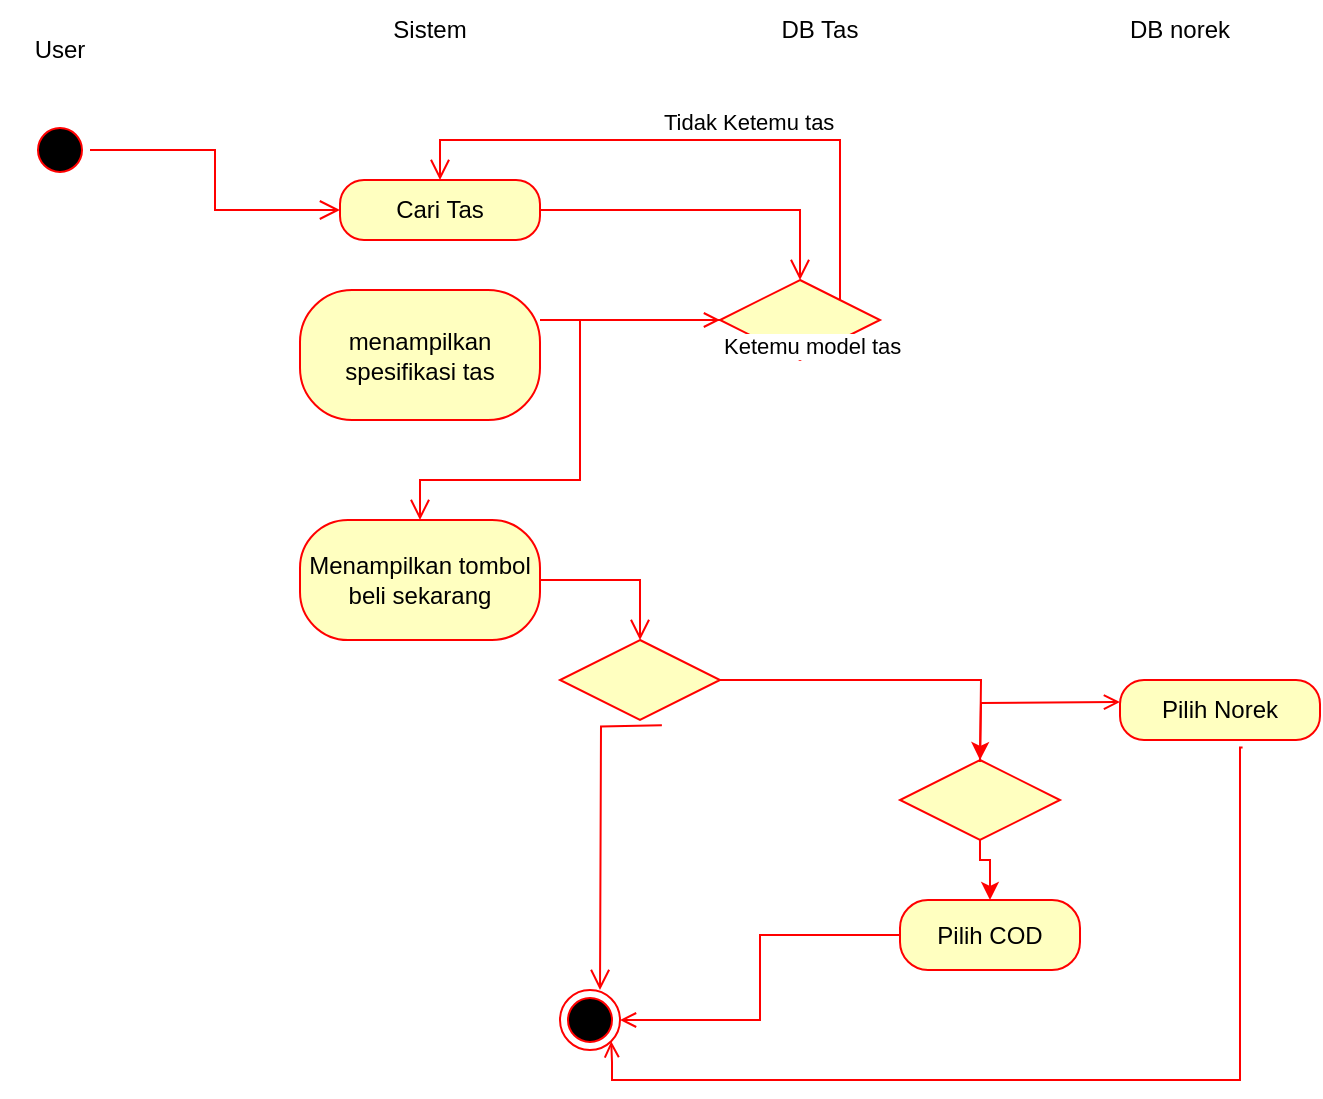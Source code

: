 <mxfile version="22.1.11" type="github">
  <diagram name="Page-1" id="XOHVe-xvOEprRkgfdkk-">
    <mxGraphModel dx="1090" dy="559" grid="1" gridSize="10" guides="1" tooltips="1" connect="1" arrows="1" fold="1" page="1" pageScale="1" pageWidth="850" pageHeight="1100" math="0" shadow="0">
      <root>
        <mxCell id="0" />
        <mxCell id="1" parent="0" />
        <mxCell id="FaiAq5r8sAQfN_tiHuSA-1" value="" style="ellipse;html=1;shape=startState;fillColor=#000000;strokeColor=#ff0000;" parent="1" vertex="1">
          <mxGeometry x="65" y="100" width="30" height="30" as="geometry" />
        </mxCell>
        <mxCell id="FaiAq5r8sAQfN_tiHuSA-2" value="" style="edgeStyle=orthogonalEdgeStyle;html=1;verticalAlign=bottom;endArrow=open;endSize=8;strokeColor=#ff0000;rounded=0;entryX=0;entryY=0.5;entryDx=0;entryDy=0;" parent="1" source="FaiAq5r8sAQfN_tiHuSA-1" edge="1" target="TtmI86N5Z5tYHCh1QgAi-9">
          <mxGeometry relative="1" as="geometry">
            <mxPoint x="80" y="195" as="targetPoint" />
          </mxGeometry>
        </mxCell>
        <mxCell id="TtmI86N5Z5tYHCh1QgAi-7" value="User" style="text;html=1;strokeColor=none;fillColor=none;align=center;verticalAlign=middle;whiteSpace=wrap;rounded=0;" vertex="1" parent="1">
          <mxGeometry x="50" y="50" width="60" height="30" as="geometry" />
        </mxCell>
        <mxCell id="TtmI86N5Z5tYHCh1QgAi-8" value="Sistem" style="text;html=1;strokeColor=none;fillColor=none;align=center;verticalAlign=middle;whiteSpace=wrap;rounded=0;" vertex="1" parent="1">
          <mxGeometry x="235" y="40" width="60" height="30" as="geometry" />
        </mxCell>
        <mxCell id="TtmI86N5Z5tYHCh1QgAi-9" value="Cari Tas" style="rounded=1;whiteSpace=wrap;html=1;arcSize=40;fontColor=#000000;fillColor=#ffffc0;strokeColor=#ff0000;" vertex="1" parent="1">
          <mxGeometry x="220" y="130" width="100" height="30" as="geometry" />
        </mxCell>
        <mxCell id="TtmI86N5Z5tYHCh1QgAi-10" value="" style="edgeStyle=orthogonalEdgeStyle;html=1;verticalAlign=bottom;endArrow=open;endSize=8;strokeColor=#ff0000;rounded=0;entryX=0.5;entryY=0;entryDx=0;entryDy=0;" edge="1" source="TtmI86N5Z5tYHCh1QgAi-9" parent="1" target="TtmI86N5Z5tYHCh1QgAi-11">
          <mxGeometry relative="1" as="geometry">
            <mxPoint x="410" y="200" as="targetPoint" />
          </mxGeometry>
        </mxCell>
        <mxCell id="TtmI86N5Z5tYHCh1QgAi-11" value="" style="rhombus;whiteSpace=wrap;html=1;fontColor=#000000;fillColor=#ffffc0;strokeColor=#ff0000;" vertex="1" parent="1">
          <mxGeometry x="410" y="180" width="80" height="40" as="geometry" />
        </mxCell>
        <mxCell id="TtmI86N5Z5tYHCh1QgAi-12" value="Tidak Ketemu tas" style="edgeStyle=orthogonalEdgeStyle;html=1;align=left;verticalAlign=bottom;endArrow=open;endSize=8;strokeColor=#ff0000;rounded=0;entryX=0.5;entryY=0;entryDx=0;entryDy=0;" edge="1" source="TtmI86N5Z5tYHCh1QgAi-11" parent="1" target="TtmI86N5Z5tYHCh1QgAi-9">
          <mxGeometry x="0.133" relative="1" as="geometry">
            <mxPoint x="590" y="200" as="targetPoint" />
            <Array as="points">
              <mxPoint x="470" y="110" />
              <mxPoint x="270" y="110" />
            </Array>
            <mxPoint as="offset" />
          </mxGeometry>
        </mxCell>
        <mxCell id="TtmI86N5Z5tYHCh1QgAi-13" value="Ketemu model tas" style="edgeStyle=orthogonalEdgeStyle;html=1;align=left;verticalAlign=top;endArrow=none;endSize=8;strokeColor=#ff0000;rounded=0;startArrow=open;startFill=0;endFill=0;" edge="1" source="TtmI86N5Z5tYHCh1QgAi-11" parent="1">
          <mxGeometry x="-1" relative="1" as="geometry">
            <mxPoint x="320" y="200" as="targetPoint" />
          </mxGeometry>
        </mxCell>
        <mxCell id="TtmI86N5Z5tYHCh1QgAi-14" value="DB Tas" style="text;html=1;strokeColor=none;fillColor=none;align=center;verticalAlign=middle;whiteSpace=wrap;rounded=0;" vertex="1" parent="1">
          <mxGeometry x="430" y="40" width="60" height="30" as="geometry" />
        </mxCell>
        <mxCell id="TtmI86N5Z5tYHCh1QgAi-15" value="menampilkan spesifikasi tas" style="rounded=1;whiteSpace=wrap;html=1;arcSize=40;fontColor=#000000;fillColor=#ffffc0;strokeColor=#ff0000;" vertex="1" parent="1">
          <mxGeometry x="200" y="185" width="120" height="65" as="geometry" />
        </mxCell>
        <mxCell id="TtmI86N5Z5tYHCh1QgAi-18" value="Menampilkan tombol beli sekarang" style="rounded=1;whiteSpace=wrap;html=1;arcSize=40;fontColor=#000000;fillColor=#ffffc0;strokeColor=#ff0000;" vertex="1" parent="1">
          <mxGeometry x="200" y="300" width="120" height="60" as="geometry" />
        </mxCell>
        <mxCell id="TtmI86N5Z5tYHCh1QgAi-19" value="Ketemu model tas" style="edgeStyle=orthogonalEdgeStyle;html=1;align=left;verticalAlign=top;endArrow=open;endSize=8;strokeColor=#ff0000;rounded=0;startArrow=none;startFill=0;endFill=0;" edge="1" parent="1">
          <mxGeometry x="-1" relative="1" as="geometry">
            <mxPoint x="260" y="300" as="targetPoint" />
            <mxPoint x="410" y="200" as="sourcePoint" />
            <Array as="points">
              <mxPoint x="340" y="200" />
              <mxPoint x="340" y="280" />
              <mxPoint x="260" y="280" />
            </Array>
          </mxGeometry>
        </mxCell>
        <mxCell id="TtmI86N5Z5tYHCh1QgAi-20" value="DB norek" style="text;html=1;strokeColor=none;fillColor=none;align=center;verticalAlign=middle;whiteSpace=wrap;rounded=0;" vertex="1" parent="1">
          <mxGeometry x="610" y="40" width="60" height="30" as="geometry" />
        </mxCell>
        <mxCell id="TtmI86N5Z5tYHCh1QgAi-21" value="" style="edgeStyle=orthogonalEdgeStyle;html=1;verticalAlign=bottom;endArrow=open;endSize=8;strokeColor=#ff0000;rounded=0;entryX=0.5;entryY=0;entryDx=0;entryDy=0;" edge="1" parent="1" source="TtmI86N5Z5tYHCh1QgAi-18" target="TtmI86N5Z5tYHCh1QgAi-22">
          <mxGeometry relative="1" as="geometry">
            <mxPoint x="290" y="420" as="targetPoint" />
            <mxPoint x="220" y="380" as="sourcePoint" />
          </mxGeometry>
        </mxCell>
        <mxCell id="TtmI86N5Z5tYHCh1QgAi-28" value="" style="edgeStyle=orthogonalEdgeStyle;rounded=0;orthogonalLoop=1;jettySize=auto;html=1;strokeColor=#FF0000;" edge="1" parent="1" source="TtmI86N5Z5tYHCh1QgAi-22">
          <mxGeometry relative="1" as="geometry">
            <mxPoint x="540" y="420" as="targetPoint" />
          </mxGeometry>
        </mxCell>
        <mxCell id="TtmI86N5Z5tYHCh1QgAi-22" value="" style="rhombus;whiteSpace=wrap;html=1;fontColor=#000000;fillColor=#ffffc0;strokeColor=#ff0000;" vertex="1" parent="1">
          <mxGeometry x="330" y="360" width="80" height="40" as="geometry" />
        </mxCell>
        <mxCell id="TtmI86N5Z5tYHCh1QgAi-25" value="" style="ellipse;html=1;shape=endState;fillColor=#000000;strokeColor=#ff0000;" vertex="1" parent="1">
          <mxGeometry x="330" y="535" width="30" height="30" as="geometry" />
        </mxCell>
        <mxCell id="TtmI86N5Z5tYHCh1QgAi-26" value="" style="edgeStyle=orthogonalEdgeStyle;html=1;verticalAlign=bottom;endArrow=open;endSize=8;strokeColor=#ff0000;rounded=0;entryX=0.302;entryY=-0.089;entryDx=0;entryDy=0;exitX=0.5;exitY=1;exitDx=0;exitDy=0;entryPerimeter=0;" edge="1" parent="1">
          <mxGeometry relative="1" as="geometry">
            <mxPoint x="350.0" y="535.0" as="targetPoint" />
            <mxPoint x="380.94" y="402.67" as="sourcePoint" />
          </mxGeometry>
        </mxCell>
        <mxCell id="TtmI86N5Z5tYHCh1QgAi-29" value="" style="rhombus;whiteSpace=wrap;html=1;fontColor=#000000;fillColor=#ffffc0;strokeColor=#ff0000;" vertex="1" parent="1">
          <mxGeometry x="500" y="420" width="80" height="40" as="geometry" />
        </mxCell>
        <mxCell id="TtmI86N5Z5tYHCh1QgAi-33" value="" style="edgeStyle=orthogonalEdgeStyle;rounded=0;orthogonalLoop=1;jettySize=auto;html=1;entryX=1;entryY=0.5;entryDx=0;entryDy=0;endArrow=open;endFill=0;strokeColor=#FF0000;" edge="1" parent="1" source="TtmI86N5Z5tYHCh1QgAi-30" target="TtmI86N5Z5tYHCh1QgAi-25">
          <mxGeometry relative="1" as="geometry" />
        </mxCell>
        <mxCell id="TtmI86N5Z5tYHCh1QgAi-30" value="Pilih COD" style="rounded=1;whiteSpace=wrap;html=1;arcSize=40;fontColor=#000000;fillColor=#ffffc0;strokeColor=#ff0000;" vertex="1" parent="1">
          <mxGeometry x="500" y="490" width="90" height="35" as="geometry" />
        </mxCell>
        <mxCell id="TtmI86N5Z5tYHCh1QgAi-31" value="" style="edgeStyle=orthogonalEdgeStyle;rounded=0;orthogonalLoop=1;jettySize=auto;html=1;strokeColor=#FF0000;entryX=0.5;entryY=0;entryDx=0;entryDy=0;" edge="1" parent="1" target="TtmI86N5Z5tYHCh1QgAi-30">
          <mxGeometry relative="1" as="geometry">
            <mxPoint x="540" y="460" as="sourcePoint" />
            <mxPoint x="670" y="500" as="targetPoint" />
            <Array as="points">
              <mxPoint x="540" y="470" />
              <mxPoint x="545" y="470" />
            </Array>
          </mxGeometry>
        </mxCell>
        <mxCell id="TtmI86N5Z5tYHCh1QgAi-35" value="" style="edgeStyle=orthogonalEdgeStyle;rounded=0;orthogonalLoop=1;jettySize=auto;html=1;strokeColor=#FF0000;endArrow=none;endFill=0;startArrow=open;startFill=0;" edge="1" parent="1">
          <mxGeometry relative="1" as="geometry">
            <mxPoint x="610" y="391" as="sourcePoint" />
            <mxPoint x="540" y="421" as="targetPoint" />
          </mxGeometry>
        </mxCell>
        <mxCell id="TtmI86N5Z5tYHCh1QgAi-38" value="" style="edgeStyle=orthogonalEdgeStyle;rounded=0;orthogonalLoop=1;jettySize=auto;html=1;strokeColor=#FF0000;endArrow=open;endFill=0;entryX=1;entryY=1;entryDx=0;entryDy=0;exitX=0.613;exitY=1.123;exitDx=0;exitDy=0;exitPerimeter=0;" edge="1" parent="1" source="TtmI86N5Z5tYHCh1QgAi-36" target="TtmI86N5Z5tYHCh1QgAi-25">
          <mxGeometry relative="1" as="geometry">
            <mxPoint x="670.0" y="420" as="sourcePoint" />
            <mxPoint x="365.607" y="570.607" as="targetPoint" />
            <Array as="points">
              <mxPoint x="670" y="414" />
              <mxPoint x="670" y="580" />
              <mxPoint x="356" y="580" />
              <mxPoint x="356" y="571" />
            </Array>
          </mxGeometry>
        </mxCell>
        <mxCell id="TtmI86N5Z5tYHCh1QgAi-36" value="Pilih Norek" style="rounded=1;whiteSpace=wrap;html=1;arcSize=40;fontColor=#000000;fillColor=#ffffc0;strokeColor=#ff0000;" vertex="1" parent="1">
          <mxGeometry x="610" y="380" width="100" height="30" as="geometry" />
        </mxCell>
      </root>
    </mxGraphModel>
  </diagram>
</mxfile>
